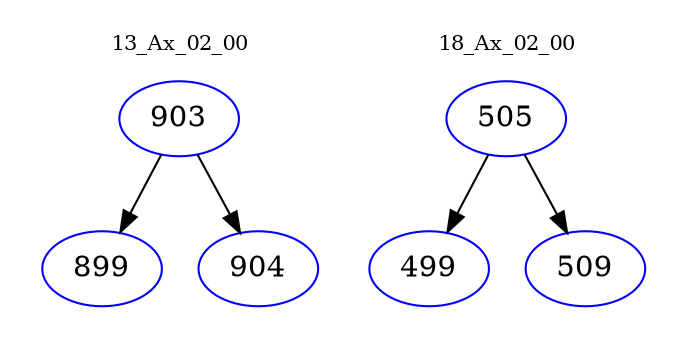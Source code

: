 digraph{
subgraph cluster_0 {
color = white
label = "13_Ax_02_00";
fontsize=10;
T0_903 [label="903", color="blue"]
T0_903 -> T0_899 [color="black"]
T0_899 [label="899", color="blue"]
T0_903 -> T0_904 [color="black"]
T0_904 [label="904", color="blue"]
}
subgraph cluster_1 {
color = white
label = "18_Ax_02_00";
fontsize=10;
T1_505 [label="505", color="blue"]
T1_505 -> T1_499 [color="black"]
T1_499 [label="499", color="blue"]
T1_505 -> T1_509 [color="black"]
T1_509 [label="509", color="blue"]
}
}
